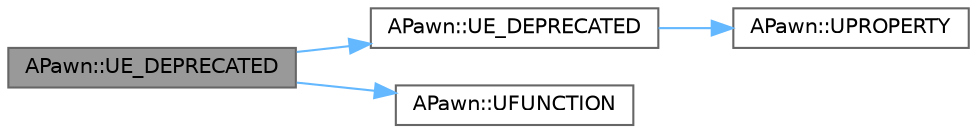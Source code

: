 digraph "APawn::UE_DEPRECATED"
{
 // INTERACTIVE_SVG=YES
 // LATEX_PDF_SIZE
  bgcolor="transparent";
  edge [fontname=Helvetica,fontsize=10,labelfontname=Helvetica,labelfontsize=10];
  node [fontname=Helvetica,fontsize=10,shape=box,height=0.2,width=0.4];
  rankdir="LR";
  Node1 [id="Node000001",label="APawn::UE_DEPRECATED",height=0.2,width=0.4,color="gray40", fillcolor="grey60", style="filled", fontcolor="black",tooltip="See if this actor is currently being controlled."];
  Node1 -> Node2 [id="edge1_Node000001_Node000002",color="steelblue1",style="solid",tooltip=" "];
  Node2 [id="Node000002",label="APawn::UE_DEPRECATED",height=0.2,width=0.4,color="grey40", fillcolor="white", style="filled",URL="$db/dc7/classAPawn.html#aea3a205c9c11139dd5e55da67a4d3c30",tooltip="DEPRECTED, use RemoteViewPitch16 instead."];
  Node2 -> Node3 [id="edge2_Node000002_Node000003",color="steelblue1",style="solid",tooltip=" "];
  Node3 [id="Node000003",label="APawn::UPROPERTY",height=0.2,width=0.4,color="grey40", fillcolor="white", style="filled",URL="$db/dc7/classAPawn.html#a15fb8d770f7af9dfc24784409737ed7e",tooltip="Base eye height above collision center."];
  Node1 -> Node4 [id="edge3_Node000001_Node000004",color="steelblue1",style="solid",tooltip=" "];
  Node4 [id="Node000004",label="APawn::UFUNCTION",height=0.2,width=0.4,color="grey40", fillcolor="white", style="filled",URL="$db/dc7/classAPawn.html#a8d13e59e33cde2b7c2c77ff231a9478d",tooltip="Return our PawnMovementComponent, if we have one."];
}
